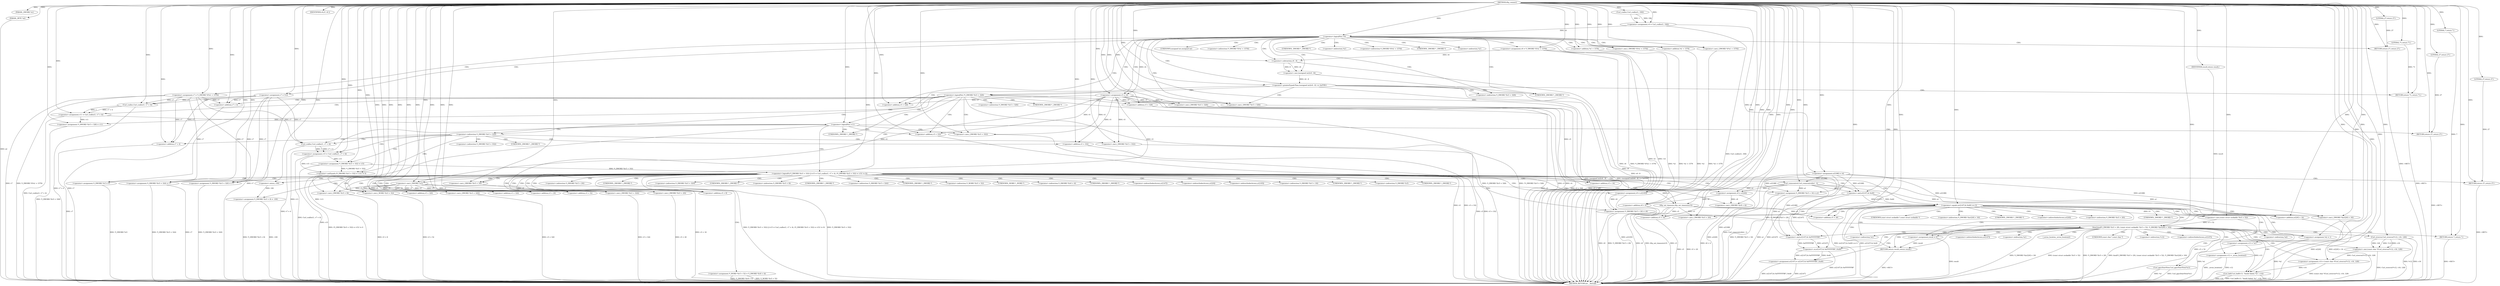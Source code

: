 digraph tftp_connect {  
"1000114" [label = "(METHOD,tftp_connect)" ]
"1000394" [label = "(METHOD_RETURN,int __fastcall)" ]
"1000115" [label = "(PARAM,_DWORD *a1)" ]
"1000116" [label = "(PARAM,_BYTE *a2)" ]
"1000131" [label = "(<operator>.assignment,v4 = Curl_ccalloc(1, 336))" ]
"1000133" [label = "(Curl_ccalloc,Curl_ccalloc(1, 336))" ]
"1000136" [label = "(<operator>.assignment,a1[188] = v4)" ]
"1000142" [label = "(<operator>.logicalNot,!v4)" ]
"1000144" [label = "(RETURN,return 27;,return 27;)" ]
"1000145" [label = "(LITERAL,27,return 27;)" ]
"1000146" [label = "(<operator>.assignment,v5 = v4)" ]
"1000149" [label = "(<operator>.assignment,v6 = *(_DWORD *)(*a1 + 1576))" ]
"1000152" [label = "(<operator>.cast,(_DWORD *)(*a1 + 1576))" ]
"1000154" [label = "(<operator>.addition,*a1 + 1576)" ]
"1000159" [label = "(IDENTIFIER,v6,if ( v6 ))" ]
"1000161" [label = "(<operator>.assignment,v7 = *(_DWORD *)(*a1 + 1576))" ]
"1000164" [label = "(<operator>.cast,(_DWORD *)(*a1 + 1576))" ]
"1000166" [label = "(<operator>.addition,*a1 + 1576)" ]
"1000171" [label = "(<operator>.greaterEqualsThan,(unsigned int)(v6 - 8) >= 0xFFB1)" ]
"1000172" [label = "(<operator>.cast,(unsigned int)(v6 - 8))" ]
"1000174" [label = "(<operator>.subtraction,v6 - 8)" ]
"1000178" [label = "(RETURN,return 71;,return 71;)" ]
"1000179" [label = "(LITERAL,71,return 71;)" ]
"1000182" [label = "(<operator>.assignment,v7 = 512)" ]
"1000186" [label = "(<operator>.logicalNot,!*(_DWORD *)(v5 + 328))" ]
"1000188" [label = "(<operator>.cast,(_DWORD *)(v5 + 328))" ]
"1000190" [label = "(<operator>.addition,v5 + 328)" ]
"1000194" [label = "(<operator>.assignment,v11 = Curl_ccalloc(1, v7 + 4))" ]
"1000196" [label = "(Curl_ccalloc,Curl_ccalloc(1, v7 + 4))" ]
"1000198" [label = "(<operator>.addition,v7 + 4)" ]
"1000201" [label = "(<operator>.assignment,*(_DWORD *)(v5 + 328) = v11)" ]
"1000203" [label = "(<operator>.cast,(_DWORD *)(v5 + 328))" ]
"1000205" [label = "(<operator>.addition,v5 + 328)" ]
"1000210" [label = "(<operator>.logicalNot,!v11)" ]
"1000212" [label = "(RETURN,return 27;,return 27;)" ]
"1000213" [label = "(LITERAL,27,return 27;)" ]
"1000215" [label = "(<operator>.logicalOr,*(_DWORD *)(v5 + 332) || (v15 = Curl_ccalloc(1, v7 + 4), (*(_DWORD *)(v5 + 332) = v15) != 0))" ]
"1000217" [label = "(<operator>.cast,(_DWORD *)(v5 + 332))" ]
"1000219" [label = "(<operator>.addition,v5 + 332)" ]
"1000223" [label = "(<operator>.assignment,v15 = Curl_ccalloc(1, v7 + 4))" ]
"1000225" [label = "(Curl_ccalloc,Curl_ccalloc(1, v7 + 4))" ]
"1000227" [label = "(<operator>.addition,v7 + 4)" ]
"1000230" [label = "(<operator>.notEquals,(*(_DWORD *)(v5 + 332) = v15) != 0)" ]
"1000231" [label = "(<operator>.assignment,*(_DWORD *)(v5 + 332) = v15)" ]
"1000233" [label = "(<operator>.cast,(_DWORD *)(v5 + 332))" ]
"1000235" [label = "(<operator>.addition,v5 + 332)" ]
"1000241" [label = "(Curl_conncontrol,Curl_conncontrol(a1, 1))" ]
"1000244" [label = "(<operator>.assignment,v8 = a1[20])" ]
"1000249" [label = "(<operator>.assignment,v9 = a1[105])" ]
"1000254" [label = "(<operator>.assignment,*(_DWORD *)(v5 + 16) = a1)" ]
"1000256" [label = "(<operator>.cast,(_DWORD *)(v5 + 16))" ]
"1000258" [label = "(<operator>.addition,v5 + 16)" ]
"1000262" [label = "(<operator>.assignment,*(_DWORD *)v5 = 0)" ]
"1000264" [label = "(<operator>.cast,(_DWORD *)v5)" ]
"1000268" [label = "(<operator>.assignment,*(_DWORD *)(v5 + 20) = v9)" ]
"1000270" [label = "(<operator>.cast,(_DWORD *)(v5 + 20))" ]
"1000272" [label = "(<operator>.addition,v5 + 20)" ]
"1000276" [label = "(<operator>.assignment,*(_DWORD *)(v5 + 320) = v7)" ]
"1000278" [label = "(<operator>.cast,(_DWORD *)(v5 + 320))" ]
"1000280" [label = "(<operator>.addition,v5 + 320)" ]
"1000284" [label = "(<operator>.assignment,*(_DWORD *)(v5 + 8) = -100)" ]
"1000286" [label = "(<operator>.cast,(_DWORD *)(v5 + 8))" ]
"1000288" [label = "(<operator>.addition,v5 + 8)" ]
"1000291" [label = "(<operator>.minus,-100)" ]
"1000293" [label = "(<operator>.assignment,*(_DWORD *)(v5 + 324) = v7)" ]
"1000295" [label = "(<operator>.cast,(_DWORD *)(v5 + 324))" ]
"1000297" [label = "(<operator>.addition,v5 + 324)" ]
"1000301" [label = "(<operator>.assignment,*(_WORD *)(v5 + 52) = *(_DWORD *)(v8 + 4))" ]
"1000303" [label = "(<operator>.cast,(_WORD *)(v5 + 52))" ]
"1000305" [label = "(<operator>.addition,v5 + 52)" ]
"1000309" [label = "(<operator>.cast,(_DWORD *)(v8 + 4))" ]
"1000311" [label = "(<operator>.addition,v8 + 4)" ]
"1000314" [label = "(tftp_set_timeouts,tftp_set_timeouts(v5))" ]
"1000317" [label = "(<operator>.equals,(a1[147] & 0x40) == 0)" ]
"1000318" [label = "(<operator>.and,a1[147] & 0x40)" ]
"1000326" [label = "(bind,bind(*(_DWORD *)(v5 + 20), (const struct sockaddr *)(v5 + 52), *(_DWORD *)(a1[20] + 16)))" ]
"1000328" [label = "(<operator>.cast,(_DWORD *)(v5 + 20))" ]
"1000330" [label = "(<operator>.addition,v5 + 20)" ]
"1000333" [label = "(<operator>.cast,(const struct sockaddr *)(v5 + 52))" ]
"1000335" [label = "(<operator>.addition,v5 + 52)" ]
"1000339" [label = "(<operator>.cast,(_DWORD *)(a1[20] + 16))" ]
"1000341" [label = "(<operator>.addition,a1[20] + 16)" ]
"1000347" [label = "(<operator>.assignment,v13 = *a1)" ]
"1000351" [label = "(<operator>.assignment,v12 = _errno_location())" ]
"1000354" [label = "(<operator>.assignment,v14 = (const char *)Curl_strerror(*v12, v16, 128))" ]
"1000356" [label = "(<operator>.cast,(const char *)Curl_strerror(*v12, v16, 128))" ]
"1000358" [label = "(Curl_strerror,Curl_strerror(*v12, v16, 128))" ]
"1000363" [label = "(Curl_failf,Curl_failf(v13, \"bind() failed; %s\", v14))" ]
"1000367" [label = "(RETURN,return 7;,return 7;)" ]
"1000368" [label = "(LITERAL,7,return 7;)" ]
"1000369" [label = "(<operator>.assignment,a1[147] = a1[147] & 0xFFFFFFBF | 0x40)" ]
"1000373" [label = "(<operator>.or,a1[147] & 0xFFFFFFBF | 0x40)" ]
"1000374" [label = "(<operator>.and,a1[147] & 0xFFFFFFBF)" ]
"1000380" [label = "(Curl_pgrsStartNow,Curl_pgrsStartNow(*a1))" ]
"1000383" [label = "(<operator>.assignment,result = 0)" ]
"1000386" [label = "(<operator>.assignment,*a2 = 1)" ]
"1000390" [label = "(RETURN,return result;,return result;)" ]
"1000391" [label = "(IDENTIFIER,result,return result;)" ]
"1000392" [label = "(RETURN,return 27;,return 27;)" ]
"1000393" [label = "(LITERAL,27,return 27;)" ]
"1000151" [label = "(<operator>.indirection,*(_DWORD *)(*a1 + 1576))" ]
"1000153" [label = "(UNKNOWN,_DWORD *,_DWORD *)" ]
"1000155" [label = "(<operator>.indirection,*a1)" ]
"1000163" [label = "(<operator>.indirection,*(_DWORD *)(*a1 + 1576))" ]
"1000165" [label = "(UNKNOWN,_DWORD *,_DWORD *)" ]
"1000167" [label = "(<operator>.indirection,*a1)" ]
"1000173" [label = "(UNKNOWN,unsigned int,unsigned int)" ]
"1000187" [label = "(<operator>.indirection,*(_DWORD *)(v5 + 328))" ]
"1000189" [label = "(UNKNOWN,_DWORD *,_DWORD *)" ]
"1000202" [label = "(<operator>.indirection,*(_DWORD *)(v5 + 328))" ]
"1000204" [label = "(UNKNOWN,_DWORD *,_DWORD *)" ]
"1000216" [label = "(<operator>.indirection,*(_DWORD *)(v5 + 332))" ]
"1000218" [label = "(UNKNOWN,_DWORD *,_DWORD *)" ]
"1000232" [label = "(<operator>.indirection,*(_DWORD *)(v5 + 332))" ]
"1000234" [label = "(UNKNOWN,_DWORD *,_DWORD *)" ]
"1000246" [label = "(<operator>.indirectIndexAccess,a1[20])" ]
"1000251" [label = "(<operator>.indirectIndexAccess,a1[105])" ]
"1000255" [label = "(<operator>.indirection,*(_DWORD *)(v5 + 16))" ]
"1000257" [label = "(UNKNOWN,_DWORD *,_DWORD *)" ]
"1000263" [label = "(<operator>.indirection,*(_DWORD *)v5)" ]
"1000265" [label = "(UNKNOWN,_DWORD *,_DWORD *)" ]
"1000269" [label = "(<operator>.indirection,*(_DWORD *)(v5 + 20))" ]
"1000271" [label = "(UNKNOWN,_DWORD *,_DWORD *)" ]
"1000277" [label = "(<operator>.indirection,*(_DWORD *)(v5 + 320))" ]
"1000279" [label = "(UNKNOWN,_DWORD *,_DWORD *)" ]
"1000285" [label = "(<operator>.indirection,*(_DWORD *)(v5 + 8))" ]
"1000287" [label = "(UNKNOWN,_DWORD *,_DWORD *)" ]
"1000294" [label = "(<operator>.indirection,*(_DWORD *)(v5 + 324))" ]
"1000296" [label = "(UNKNOWN,_DWORD *,_DWORD *)" ]
"1000302" [label = "(<operator>.indirection,*(_WORD *)(v5 + 52))" ]
"1000304" [label = "(UNKNOWN,_WORD *,_WORD *)" ]
"1000308" [label = "(<operator>.indirection,*(_DWORD *)(v8 + 4))" ]
"1000310" [label = "(UNKNOWN,_DWORD *,_DWORD *)" ]
"1000319" [label = "(<operator>.indirectIndexAccess,a1[147])" ]
"1000327" [label = "(<operator>.indirection,*(_DWORD *)(v5 + 20))" ]
"1000329" [label = "(UNKNOWN,_DWORD *,_DWORD *)" ]
"1000334" [label = "(UNKNOWN,const struct sockaddr *,const struct sockaddr *)" ]
"1000338" [label = "(<operator>.indirection,*(_DWORD *)(a1[20] + 16))" ]
"1000340" [label = "(UNKNOWN,_DWORD *,_DWORD *)" ]
"1000342" [label = "(<operator>.indirectIndexAccess,a1[20])" ]
"1000349" [label = "(<operator>.indirection,*a1)" ]
"1000353" [label = "(_errno_location,_errno_location())" ]
"1000357" [label = "(UNKNOWN,const char *,const char *)" ]
"1000359" [label = "(<operator>.indirection,*v12)" ]
"1000370" [label = "(<operator>.indirectIndexAccess,a1[147])" ]
"1000375" [label = "(<operator>.indirectIndexAccess,a1[147])" ]
"1000381" [label = "(<operator>.indirection,*a1)" ]
"1000387" [label = "(<operator>.indirection,*a2)" ]
  "1000212" -> "1000394"  [ label = "DDG: <RET>"] 
  "1000392" -> "1000394"  [ label = "DDG: <RET>"] 
  "1000367" -> "1000394"  [ label = "DDG: <RET>"] 
  "1000178" -> "1000394"  [ label = "DDG: <RET>"] 
  "1000390" -> "1000394"  [ label = "DDG: <RET>"] 
  "1000144" -> "1000394"  [ label = "DDG: <RET>"] 
  "1000326" -> "1000394"  [ label = "DDG: *(_DWORD *)(v5 + 20)"] 
  "1000293" -> "1000394"  [ label = "DDG: *(_DWORD *)(v5 + 324)"] 
  "1000166" -> "1000394"  [ label = "DDG: *a1"] 
  "1000142" -> "1000394"  [ label = "DDG: v4"] 
  "1000341" -> "1000394"  [ label = "DDG: a1[20]"] 
  "1000373" -> "1000394"  [ label = "DDG: a1[147] & 0xFFFFFFBF"] 
  "1000203" -> "1000394"  [ label = "DDG: v5 + 328"] 
  "1000333" -> "1000394"  [ label = "DDG: v5 + 52"] 
  "1000198" -> "1000394"  [ label = "DDG: v7"] 
  "1000161" -> "1000394"  [ label = "DDG: *(_DWORD *)(*a1 + 1576)"] 
  "1000351" -> "1000394"  [ label = "DDG: v12"] 
  "1000164" -> "1000394"  [ label = "DDG: *a1 + 1576"] 
  "1000328" -> "1000394"  [ label = "DDG: v5 + 20"] 
  "1000351" -> "1000394"  [ label = "DDG: _errno_location()"] 
  "1000318" -> "1000394"  [ label = "DDG: a1[147]"] 
  "1000172" -> "1000394"  [ label = "DDG: v6 - 8"] 
  "1000268" -> "1000394"  [ label = "DDG: *(_DWORD *)(v5 + 20)"] 
  "1000301" -> "1000394"  [ label = "DDG: *(_DWORD *)(v8 + 4)"] 
  "1000142" -> "1000394"  [ label = "DDG: !v4"] 
  "1000256" -> "1000394"  [ label = "DDG: v5 + 16"] 
  "1000244" -> "1000394"  [ label = "DDG: a1[20]"] 
  "1000230" -> "1000394"  [ label = "DDG: (*(_DWORD *)(v5 + 332) = v15) != 0"] 
  "1000210" -> "1000394"  [ label = "DDG: v11"] 
  "1000363" -> "1000394"  [ label = "DDG: v13"] 
  "1000380" -> "1000394"  [ label = "DDG: Curl_pgrsStartNow(*a1)"] 
  "1000136" -> "1000394"  [ label = "DDG: a1[188]"] 
  "1000219" -> "1000394"  [ label = "DDG: v5"] 
  "1000354" -> "1000394"  [ label = "DDG: (const char *)Curl_strerror(*v12, v16, 128)"] 
  "1000270" -> "1000394"  [ label = "DDG: v5 + 20"] 
  "1000383" -> "1000394"  [ label = "DDG: result"] 
  "1000369" -> "1000394"  [ label = "DDG: a1[147]"] 
  "1000225" -> "1000394"  [ label = "DDG: v7 + 4"] 
  "1000241" -> "1000394"  [ label = "DDG: Curl_conncontrol(a1, 1)"] 
  "1000339" -> "1000394"  [ label = "DDG: a1[20] + 16"] 
  "1000301" -> "1000394"  [ label = "DDG: *(_WORD *)(v5 + 52)"] 
  "1000182" -> "1000394"  [ label = "DDG: v7"] 
  "1000386" -> "1000394"  [ label = "DDG: *a2"] 
  "1000131" -> "1000394"  [ label = "DDG: Curl_ccalloc(1, 336)"] 
  "1000149" -> "1000394"  [ label = "DDG: v6"] 
  "1000146" -> "1000394"  [ label = "DDG: v5"] 
  "1000146" -> "1000394"  [ label = "DDG: v4"] 
  "1000235" -> "1000394"  [ label = "DDG: v5"] 
  "1000154" -> "1000394"  [ label = "DDG: *a1"] 
  "1000188" -> "1000394"  [ label = "DDG: v5 + 328"] 
  "1000116" -> "1000394"  [ label = "DDG: a2"] 
  "1000215" -> "1000394"  [ label = "DDG: *(_DWORD *)(v5 + 332) || (v15 = Curl_ccalloc(1, v7 + 4), (*(_DWORD *)(v5 + 332) = v15) != 0)"] 
  "1000276" -> "1000394"  [ label = "DDG: *(_DWORD *)(v5 + 320)"] 
  "1000262" -> "1000394"  [ label = "DDG: *(_DWORD *)v5"] 
  "1000286" -> "1000394"  [ label = "DDG: v5 + 8"] 
  "1000254" -> "1000394"  [ label = "DDG: *(_DWORD *)(v5 + 16)"] 
  "1000358" -> "1000394"  [ label = "DDG: v16"] 
  "1000358" -> "1000394"  [ label = "DDG: *v12"] 
  "1000314" -> "1000394"  [ label = "DDG: tftp_set_timeouts(v5)"] 
  "1000268" -> "1000394"  [ label = "DDG: v9"] 
  "1000254" -> "1000394"  [ label = "DDG: a1"] 
  "1000223" -> "1000394"  [ label = "DDG: Curl_ccalloc(1, v7 + 4)"] 
  "1000284" -> "1000394"  [ label = "DDG: -100"] 
  "1000363" -> "1000394"  [ label = "DDG: v14"] 
  "1000196" -> "1000394"  [ label = "DDG: v7 + 4"] 
  "1000317" -> "1000394"  [ label = "DDG: (a1[147] & 0x40) == 0"] 
  "1000347" -> "1000394"  [ label = "DDG: *a1"] 
  "1000309" -> "1000394"  [ label = "DDG: v8 + 4"] 
  "1000171" -> "1000394"  [ label = "DDG: (unsigned int)(v6 - 8) >= 0xFFB1"] 
  "1000314" -> "1000394"  [ label = "DDG: v5"] 
  "1000278" -> "1000394"  [ label = "DDG: v5 + 320"] 
  "1000335" -> "1000394"  [ label = "DDG: v5"] 
  "1000293" -> "1000394"  [ label = "DDG: v7"] 
  "1000205" -> "1000394"  [ label = "DDG: v5"] 
  "1000186" -> "1000394"  [ label = "DDG: *(_DWORD *)(v5 + 328)"] 
  "1000227" -> "1000394"  [ label = "DDG: v7"] 
  "1000194" -> "1000394"  [ label = "DDG: Curl_ccalloc(1, v7 + 4)"] 
  "1000363" -> "1000394"  [ label = "DDG: Curl_failf(v13, \"bind() failed; %s\", v14)"] 
  "1000215" -> "1000394"  [ label = "DDG: *(_DWORD *)(v5 + 332)"] 
  "1000303" -> "1000394"  [ label = "DDG: v5 + 52"] 
  "1000210" -> "1000394"  [ label = "DDG: !v11"] 
  "1000231" -> "1000394"  [ label = "DDG: v15"] 
  "1000317" -> "1000394"  [ label = "DDG: a1[147] & 0x40"] 
  "1000326" -> "1000394"  [ label = "DDG: bind(*(_DWORD *)(v5 + 20), (const struct sockaddr *)(v5 + 52), *(_DWORD *)(a1[20] + 16))"] 
  "1000369" -> "1000394"  [ label = "DDG: a1[147] & 0xFFFFFFBF | 0x40"] 
  "1000171" -> "1000394"  [ label = "DDG: (unsigned int)(v6 - 8)"] 
  "1000201" -> "1000394"  [ label = "DDG: *(_DWORD *)(v5 + 328)"] 
  "1000295" -> "1000394"  [ label = "DDG: v5 + 324"] 
  "1000174" -> "1000394"  [ label = "DDG: v6"] 
  "1000152" -> "1000394"  [ label = "DDG: *a1 + 1576"] 
  "1000326" -> "1000394"  [ label = "DDG: *(_DWORD *)(a1[20] + 16)"] 
  "1000380" -> "1000394"  [ label = "DDG: *a1"] 
  "1000356" -> "1000394"  [ label = "DDG: Curl_strerror(*v12, v16, 128)"] 
  "1000311" -> "1000394"  [ label = "DDG: v8"] 
  "1000217" -> "1000394"  [ label = "DDG: v5 + 332"] 
  "1000161" -> "1000394"  [ label = "DDG: v7"] 
  "1000149" -> "1000394"  [ label = "DDG: *(_DWORD *)(*a1 + 1576)"] 
  "1000186" -> "1000394"  [ label = "DDG: !*(_DWORD *)(v5 + 328)"] 
  "1000233" -> "1000394"  [ label = "DDG: v5 + 332"] 
  "1000284" -> "1000394"  [ label = "DDG: *(_DWORD *)(v5 + 8)"] 
  "1000249" -> "1000394"  [ label = "DDG: a1[105]"] 
  "1000326" -> "1000394"  [ label = "DDG: (const struct sockaddr *)(v5 + 52)"] 
  "1000114" -> "1000115"  [ label = "DDG: "] 
  "1000114" -> "1000116"  [ label = "DDG: "] 
  "1000133" -> "1000131"  [ label = "DDG: 1"] 
  "1000133" -> "1000131"  [ label = "DDG: 336"] 
  "1000114" -> "1000131"  [ label = "DDG: "] 
  "1000114" -> "1000133"  [ label = "DDG: "] 
  "1000131" -> "1000136"  [ label = "DDG: v4"] 
  "1000114" -> "1000136"  [ label = "DDG: "] 
  "1000114" -> "1000142"  [ label = "DDG: "] 
  "1000131" -> "1000142"  [ label = "DDG: v4"] 
  "1000145" -> "1000144"  [ label = "DDG: 27"] 
  "1000114" -> "1000144"  [ label = "DDG: "] 
  "1000114" -> "1000145"  [ label = "DDG: "] 
  "1000142" -> "1000146"  [ label = "DDG: v4"] 
  "1000114" -> "1000146"  [ label = "DDG: "] 
  "1000114" -> "1000149"  [ label = "DDG: "] 
  "1000114" -> "1000152"  [ label = "DDG: "] 
  "1000114" -> "1000154"  [ label = "DDG: "] 
  "1000114" -> "1000159"  [ label = "DDG: "] 
  "1000114" -> "1000161"  [ label = "DDG: "] 
  "1000114" -> "1000164"  [ label = "DDG: "] 
  "1000114" -> "1000166"  [ label = "DDG: "] 
  "1000172" -> "1000171"  [ label = "DDG: v6 - 8"] 
  "1000174" -> "1000172"  [ label = "DDG: v6"] 
  "1000174" -> "1000172"  [ label = "DDG: 8"] 
  "1000149" -> "1000174"  [ label = "DDG: v6"] 
  "1000114" -> "1000174"  [ label = "DDG: "] 
  "1000114" -> "1000171"  [ label = "DDG: "] 
  "1000179" -> "1000178"  [ label = "DDG: 71"] 
  "1000114" -> "1000178"  [ label = "DDG: "] 
  "1000114" -> "1000179"  [ label = "DDG: "] 
  "1000114" -> "1000182"  [ label = "DDG: "] 
  "1000146" -> "1000188"  [ label = "DDG: v5"] 
  "1000114" -> "1000188"  [ label = "DDG: "] 
  "1000146" -> "1000190"  [ label = "DDG: v5"] 
  "1000114" -> "1000190"  [ label = "DDG: "] 
  "1000196" -> "1000194"  [ label = "DDG: 1"] 
  "1000196" -> "1000194"  [ label = "DDG: v7 + 4"] 
  "1000114" -> "1000194"  [ label = "DDG: "] 
  "1000114" -> "1000196"  [ label = "DDG: "] 
  "1000182" -> "1000196"  [ label = "DDG: v7"] 
  "1000161" -> "1000196"  [ label = "DDG: v7"] 
  "1000182" -> "1000198"  [ label = "DDG: v7"] 
  "1000161" -> "1000198"  [ label = "DDG: v7"] 
  "1000114" -> "1000198"  [ label = "DDG: "] 
  "1000194" -> "1000201"  [ label = "DDG: v11"] 
  "1000114" -> "1000201"  [ label = "DDG: "] 
  "1000114" -> "1000203"  [ label = "DDG: "] 
  "1000146" -> "1000203"  [ label = "DDG: v5"] 
  "1000114" -> "1000205"  [ label = "DDG: "] 
  "1000146" -> "1000205"  [ label = "DDG: v5"] 
  "1000114" -> "1000210"  [ label = "DDG: "] 
  "1000194" -> "1000210"  [ label = "DDG: v11"] 
  "1000213" -> "1000212"  [ label = "DDG: 27"] 
  "1000114" -> "1000212"  [ label = "DDG: "] 
  "1000114" -> "1000213"  [ label = "DDG: "] 
  "1000231" -> "1000215"  [ label = "DDG: *(_DWORD *)(v5 + 332)"] 
  "1000114" -> "1000217"  [ label = "DDG: "] 
  "1000146" -> "1000217"  [ label = "DDG: v5"] 
  "1000114" -> "1000219"  [ label = "DDG: "] 
  "1000146" -> "1000219"  [ label = "DDG: v5"] 
  "1000225" -> "1000223"  [ label = "DDG: 1"] 
  "1000225" -> "1000223"  [ label = "DDG: v7 + 4"] 
  "1000114" -> "1000223"  [ label = "DDG: "] 
  "1000114" -> "1000225"  [ label = "DDG: "] 
  "1000182" -> "1000225"  [ label = "DDG: v7"] 
  "1000161" -> "1000225"  [ label = "DDG: v7"] 
  "1000182" -> "1000227"  [ label = "DDG: v7"] 
  "1000161" -> "1000227"  [ label = "DDG: v7"] 
  "1000114" -> "1000227"  [ label = "DDG: "] 
  "1000231" -> "1000230"  [ label = "DDG: *(_DWORD *)(v5 + 332)"] 
  "1000223" -> "1000230"  [ label = "DDG: v15"] 
  "1000114" -> "1000230"  [ label = "DDG: "] 
  "1000114" -> "1000233"  [ label = "DDG: "] 
  "1000146" -> "1000233"  [ label = "DDG: v5"] 
  "1000114" -> "1000235"  [ label = "DDG: "] 
  "1000146" -> "1000235"  [ label = "DDG: v5"] 
  "1000223" -> "1000231"  [ label = "DDG: v15"] 
  "1000114" -> "1000231"  [ label = "DDG: "] 
  "1000136" -> "1000241"  [ label = "DDG: a1[188]"] 
  "1000114" -> "1000241"  [ label = "DDG: "] 
  "1000241" -> "1000244"  [ label = "DDG: a1"] 
  "1000114" -> "1000244"  [ label = "DDG: "] 
  "1000241" -> "1000249"  [ label = "DDG: a1"] 
  "1000114" -> "1000249"  [ label = "DDG: "] 
  "1000136" -> "1000254"  [ label = "DDG: a1[188]"] 
  "1000241" -> "1000254"  [ label = "DDG: a1"] 
  "1000114" -> "1000254"  [ label = "DDG: "] 
  "1000114" -> "1000256"  [ label = "DDG: "] 
  "1000146" -> "1000256"  [ label = "DDG: v5"] 
  "1000114" -> "1000258"  [ label = "DDG: "] 
  "1000146" -> "1000258"  [ label = "DDG: v5"] 
  "1000114" -> "1000262"  [ label = "DDG: "] 
  "1000114" -> "1000264"  [ label = "DDG: "] 
  "1000146" -> "1000264"  [ label = "DDG: v5"] 
  "1000249" -> "1000268"  [ label = "DDG: v9"] 
  "1000114" -> "1000268"  [ label = "DDG: "] 
  "1000264" -> "1000270"  [ label = "DDG: v5"] 
  "1000114" -> "1000270"  [ label = "DDG: "] 
  "1000264" -> "1000272"  [ label = "DDG: v5"] 
  "1000114" -> "1000272"  [ label = "DDG: "] 
  "1000182" -> "1000276"  [ label = "DDG: v7"] 
  "1000161" -> "1000276"  [ label = "DDG: v7"] 
  "1000114" -> "1000276"  [ label = "DDG: "] 
  "1000114" -> "1000278"  [ label = "DDG: "] 
  "1000264" -> "1000278"  [ label = "DDG: v5"] 
  "1000114" -> "1000280"  [ label = "DDG: "] 
  "1000264" -> "1000280"  [ label = "DDG: v5"] 
  "1000291" -> "1000284"  [ label = "DDG: 100"] 
  "1000114" -> "1000286"  [ label = "DDG: "] 
  "1000264" -> "1000286"  [ label = "DDG: v5"] 
  "1000114" -> "1000288"  [ label = "DDG: "] 
  "1000264" -> "1000288"  [ label = "DDG: v5"] 
  "1000114" -> "1000291"  [ label = "DDG: "] 
  "1000114" -> "1000293"  [ label = "DDG: "] 
  "1000182" -> "1000293"  [ label = "DDG: v7"] 
  "1000161" -> "1000293"  [ label = "DDG: v7"] 
  "1000114" -> "1000295"  [ label = "DDG: "] 
  "1000264" -> "1000295"  [ label = "DDG: v5"] 
  "1000114" -> "1000297"  [ label = "DDG: "] 
  "1000264" -> "1000297"  [ label = "DDG: v5"] 
  "1000114" -> "1000303"  [ label = "DDG: "] 
  "1000264" -> "1000303"  [ label = "DDG: v5"] 
  "1000114" -> "1000305"  [ label = "DDG: "] 
  "1000264" -> "1000305"  [ label = "DDG: v5"] 
  "1000244" -> "1000309"  [ label = "DDG: v8"] 
  "1000114" -> "1000309"  [ label = "DDG: "] 
  "1000244" -> "1000311"  [ label = "DDG: v8"] 
  "1000114" -> "1000311"  [ label = "DDG: "] 
  "1000114" -> "1000314"  [ label = "DDG: "] 
  "1000264" -> "1000314"  [ label = "DDG: v5"] 
  "1000318" -> "1000317"  [ label = "DDG: a1[147]"] 
  "1000318" -> "1000317"  [ label = "DDG: 0x40"] 
  "1000136" -> "1000318"  [ label = "DDG: a1[188]"] 
  "1000241" -> "1000318"  [ label = "DDG: a1"] 
  "1000114" -> "1000318"  [ label = "DDG: "] 
  "1000114" -> "1000317"  [ label = "DDG: "] 
  "1000268" -> "1000326"  [ label = "DDG: *(_DWORD *)(v5 + 20)"] 
  "1000314" -> "1000328"  [ label = "DDG: v5"] 
  "1000114" -> "1000328"  [ label = "DDG: "] 
  "1000314" -> "1000330"  [ label = "DDG: v5"] 
  "1000114" -> "1000330"  [ label = "DDG: "] 
  "1000333" -> "1000326"  [ label = "DDG: v5 + 52"] 
  "1000114" -> "1000333"  [ label = "DDG: "] 
  "1000314" -> "1000333"  [ label = "DDG: v5"] 
  "1000114" -> "1000335"  [ label = "DDG: "] 
  "1000314" -> "1000335"  [ label = "DDG: v5"] 
  "1000241" -> "1000339"  [ label = "DDG: a1"] 
  "1000136" -> "1000339"  [ label = "DDG: a1[188]"] 
  "1000114" -> "1000339"  [ label = "DDG: "] 
  "1000241" -> "1000341"  [ label = "DDG: a1"] 
  "1000136" -> "1000341"  [ label = "DDG: a1[188]"] 
  "1000114" -> "1000341"  [ label = "DDG: "] 
  "1000114" -> "1000347"  [ label = "DDG: "] 
  "1000114" -> "1000351"  [ label = "DDG: "] 
  "1000356" -> "1000354"  [ label = "DDG: Curl_strerror(*v12, v16, 128)"] 
  "1000114" -> "1000354"  [ label = "DDG: "] 
  "1000358" -> "1000356"  [ label = "DDG: *v12"] 
  "1000358" -> "1000356"  [ label = "DDG: v16"] 
  "1000358" -> "1000356"  [ label = "DDG: 128"] 
  "1000114" -> "1000358"  [ label = "DDG: "] 
  "1000347" -> "1000363"  [ label = "DDG: v13"] 
  "1000114" -> "1000363"  [ label = "DDG: "] 
  "1000354" -> "1000363"  [ label = "DDG: v14"] 
  "1000368" -> "1000367"  [ label = "DDG: 7"] 
  "1000114" -> "1000367"  [ label = "DDG: "] 
  "1000114" -> "1000368"  [ label = "DDG: "] 
  "1000373" -> "1000369"  [ label = "DDG: a1[147] & 0xFFFFFFBF"] 
  "1000373" -> "1000369"  [ label = "DDG: 0x40"] 
  "1000374" -> "1000373"  [ label = "DDG: a1[147]"] 
  "1000374" -> "1000373"  [ label = "DDG: 0xFFFFFFBF"] 
  "1000318" -> "1000374"  [ label = "DDG: a1[147]"] 
  "1000136" -> "1000374"  [ label = "DDG: a1[188]"] 
  "1000241" -> "1000374"  [ label = "DDG: a1"] 
  "1000114" -> "1000374"  [ label = "DDG: "] 
  "1000114" -> "1000373"  [ label = "DDG: "] 
  "1000114" -> "1000383"  [ label = "DDG: "] 
  "1000114" -> "1000386"  [ label = "DDG: "] 
  "1000391" -> "1000390"  [ label = "DDG: result"] 
  "1000383" -> "1000390"  [ label = "DDG: result"] 
  "1000114" -> "1000391"  [ label = "DDG: "] 
  "1000393" -> "1000392"  [ label = "DDG: 27"] 
  "1000114" -> "1000392"  [ label = "DDG: "] 
  "1000114" -> "1000393"  [ label = "DDG: "] 
  "1000142" -> "1000144"  [ label = "CDG: "] 
  "1000142" -> "1000155"  [ label = "CDG: "] 
  "1000142" -> "1000154"  [ label = "CDG: "] 
  "1000142" -> "1000153"  [ label = "CDG: "] 
  "1000142" -> "1000152"  [ label = "CDG: "] 
  "1000142" -> "1000151"  [ label = "CDG: "] 
  "1000142" -> "1000149"  [ label = "CDG: "] 
  "1000142" -> "1000146"  [ label = "CDG: "] 
  "1000142" -> "1000174"  [ label = "CDG: "] 
  "1000142" -> "1000173"  [ label = "CDG: "] 
  "1000142" -> "1000172"  [ label = "CDG: "] 
  "1000142" -> "1000171"  [ label = "CDG: "] 
  "1000142" -> "1000167"  [ label = "CDG: "] 
  "1000142" -> "1000166"  [ label = "CDG: "] 
  "1000142" -> "1000165"  [ label = "CDG: "] 
  "1000142" -> "1000164"  [ label = "CDG: "] 
  "1000142" -> "1000163"  [ label = "CDG: "] 
  "1000142" -> "1000161"  [ label = "CDG: "] 
  "1000142" -> "1000190"  [ label = "CDG: "] 
  "1000142" -> "1000189"  [ label = "CDG: "] 
  "1000142" -> "1000188"  [ label = "CDG: "] 
  "1000142" -> "1000187"  [ label = "CDG: "] 
  "1000142" -> "1000186"  [ label = "CDG: "] 
  "1000142" -> "1000182"  [ label = "CDG: "] 
  "1000171" -> "1000190"  [ label = "CDG: "] 
  "1000171" -> "1000189"  [ label = "CDG: "] 
  "1000171" -> "1000188"  [ label = "CDG: "] 
  "1000171" -> "1000187"  [ label = "CDG: "] 
  "1000171" -> "1000186"  [ label = "CDG: "] 
  "1000171" -> "1000178"  [ label = "CDG: "] 
  "1000186" -> "1000205"  [ label = "CDG: "] 
  "1000186" -> "1000204"  [ label = "CDG: "] 
  "1000186" -> "1000203"  [ label = "CDG: "] 
  "1000186" -> "1000202"  [ label = "CDG: "] 
  "1000186" -> "1000201"  [ label = "CDG: "] 
  "1000186" -> "1000198"  [ label = "CDG: "] 
  "1000186" -> "1000196"  [ label = "CDG: "] 
  "1000186" -> "1000194"  [ label = "CDG: "] 
  "1000186" -> "1000219"  [ label = "CDG: "] 
  "1000186" -> "1000218"  [ label = "CDG: "] 
  "1000186" -> "1000217"  [ label = "CDG: "] 
  "1000186" -> "1000216"  [ label = "CDG: "] 
  "1000186" -> "1000215"  [ label = "CDG: "] 
  "1000186" -> "1000210"  [ label = "CDG: "] 
  "1000210" -> "1000219"  [ label = "CDG: "] 
  "1000210" -> "1000218"  [ label = "CDG: "] 
  "1000210" -> "1000217"  [ label = "CDG: "] 
  "1000210" -> "1000216"  [ label = "CDG: "] 
  "1000210" -> "1000215"  [ label = "CDG: "] 
  "1000210" -> "1000212"  [ label = "CDG: "] 
  "1000215" -> "1000256"  [ label = "CDG: "] 
  "1000215" -> "1000255"  [ label = "CDG: "] 
  "1000215" -> "1000254"  [ label = "CDG: "] 
  "1000215" -> "1000251"  [ label = "CDG: "] 
  "1000215" -> "1000249"  [ label = "CDG: "] 
  "1000215" -> "1000246"  [ label = "CDG: "] 
  "1000215" -> "1000244"  [ label = "CDG: "] 
  "1000215" -> "1000241"  [ label = "CDG: "] 
  "1000215" -> "1000272"  [ label = "CDG: "] 
  "1000215" -> "1000271"  [ label = "CDG: "] 
  "1000215" -> "1000270"  [ label = "CDG: "] 
  "1000215" -> "1000269"  [ label = "CDG: "] 
  "1000215" -> "1000268"  [ label = "CDG: "] 
  "1000215" -> "1000265"  [ label = "CDG: "] 
  "1000215" -> "1000264"  [ label = "CDG: "] 
  "1000215" -> "1000263"  [ label = "CDG: "] 
  "1000215" -> "1000262"  [ label = "CDG: "] 
  "1000215" -> "1000258"  [ label = "CDG: "] 
  "1000215" -> "1000257"  [ label = "CDG: "] 
  "1000215" -> "1000288"  [ label = "CDG: "] 
  "1000215" -> "1000287"  [ label = "CDG: "] 
  "1000215" -> "1000286"  [ label = "CDG: "] 
  "1000215" -> "1000285"  [ label = "CDG: "] 
  "1000215" -> "1000284"  [ label = "CDG: "] 
  "1000215" -> "1000280"  [ label = "CDG: "] 
  "1000215" -> "1000279"  [ label = "CDG: "] 
  "1000215" -> "1000278"  [ label = "CDG: "] 
  "1000215" -> "1000277"  [ label = "CDG: "] 
  "1000215" -> "1000276"  [ label = "CDG: "] 
  "1000215" -> "1000304"  [ label = "CDG: "] 
  "1000215" -> "1000303"  [ label = "CDG: "] 
  "1000215" -> "1000302"  [ label = "CDG: "] 
  "1000215" -> "1000301"  [ label = "CDG: "] 
  "1000215" -> "1000297"  [ label = "CDG: "] 
  "1000215" -> "1000296"  [ label = "CDG: "] 
  "1000215" -> "1000295"  [ label = "CDG: "] 
  "1000215" -> "1000294"  [ label = "CDG: "] 
  "1000215" -> "1000293"  [ label = "CDG: "] 
  "1000215" -> "1000291"  [ label = "CDG: "] 
  "1000215" -> "1000319"  [ label = "CDG: "] 
  "1000215" -> "1000318"  [ label = "CDG: "] 
  "1000215" -> "1000317"  [ label = "CDG: "] 
  "1000215" -> "1000314"  [ label = "CDG: "] 
  "1000215" -> "1000311"  [ label = "CDG: "] 
  "1000215" -> "1000310"  [ label = "CDG: "] 
  "1000215" -> "1000309"  [ label = "CDG: "] 
  "1000215" -> "1000308"  [ label = "CDG: "] 
  "1000215" -> "1000305"  [ label = "CDG: "] 
  "1000215" -> "1000392"  [ label = "CDG: "] 
  "1000216" -> "1000223"  [ label = "CDG: "] 
  "1000216" -> "1000235"  [ label = "CDG: "] 
  "1000216" -> "1000234"  [ label = "CDG: "] 
  "1000216" -> "1000233"  [ label = "CDG: "] 
  "1000216" -> "1000232"  [ label = "CDG: "] 
  "1000216" -> "1000231"  [ label = "CDG: "] 
  "1000216" -> "1000230"  [ label = "CDG: "] 
  "1000216" -> "1000227"  [ label = "CDG: "] 
  "1000216" -> "1000225"  [ label = "CDG: "] 
  "1000317" -> "1000335"  [ label = "CDG: "] 
  "1000317" -> "1000334"  [ label = "CDG: "] 
  "1000317" -> "1000333"  [ label = "CDG: "] 
  "1000317" -> "1000330"  [ label = "CDG: "] 
  "1000317" -> "1000329"  [ label = "CDG: "] 
  "1000317" -> "1000328"  [ label = "CDG: "] 
  "1000317" -> "1000327"  [ label = "CDG: "] 
  "1000317" -> "1000326"  [ label = "CDG: "] 
  "1000317" -> "1000342"  [ label = "CDG: "] 
  "1000317" -> "1000341"  [ label = "CDG: "] 
  "1000317" -> "1000340"  [ label = "CDG: "] 
  "1000317" -> "1000339"  [ label = "CDG: "] 
  "1000317" -> "1000338"  [ label = "CDG: "] 
  "1000317" -> "1000383"  [ label = "CDG: "] 
  "1000317" -> "1000381"  [ label = "CDG: "] 
  "1000317" -> "1000380"  [ label = "CDG: "] 
  "1000317" -> "1000390"  [ label = "CDG: "] 
  "1000317" -> "1000387"  [ label = "CDG: "] 
  "1000317" -> "1000386"  [ label = "CDG: "] 
  "1000326" -> "1000351"  [ label = "CDG: "] 
  "1000326" -> "1000349"  [ label = "CDG: "] 
  "1000326" -> "1000347"  [ label = "CDG: "] 
  "1000326" -> "1000367"  [ label = "CDG: "] 
  "1000326" -> "1000363"  [ label = "CDG: "] 
  "1000326" -> "1000359"  [ label = "CDG: "] 
  "1000326" -> "1000358"  [ label = "CDG: "] 
  "1000326" -> "1000357"  [ label = "CDG: "] 
  "1000326" -> "1000356"  [ label = "CDG: "] 
  "1000326" -> "1000354"  [ label = "CDG: "] 
  "1000326" -> "1000353"  [ label = "CDG: "] 
  "1000326" -> "1000383"  [ label = "CDG: "] 
  "1000326" -> "1000381"  [ label = "CDG: "] 
  "1000326" -> "1000380"  [ label = "CDG: "] 
  "1000326" -> "1000375"  [ label = "CDG: "] 
  "1000326" -> "1000374"  [ label = "CDG: "] 
  "1000326" -> "1000373"  [ label = "CDG: "] 
  "1000326" -> "1000370"  [ label = "CDG: "] 
  "1000326" -> "1000369"  [ label = "CDG: "] 
  "1000326" -> "1000390"  [ label = "CDG: "] 
  "1000326" -> "1000387"  [ label = "CDG: "] 
  "1000326" -> "1000386"  [ label = "CDG: "] 
}
